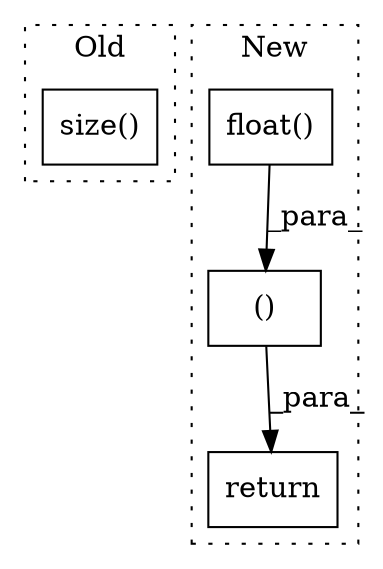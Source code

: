 digraph G {
subgraph cluster0 {
1 [label="size()" a="75" s="2081" l="21" shape="box"];
label = "Old";
style="dotted";
}
subgraph cluster1 {
2 [label="float()" a="75" s="1770" l="21" shape="box"];
3 [label="return" a="93" s="2862" l="7" shape="box"];
4 [label="()" a="54" s="2884" l="19" shape="box"];
label = "New";
style="dotted";
}
2 -> 4 [label="_para_"];
4 -> 3 [label="_para_"];
}